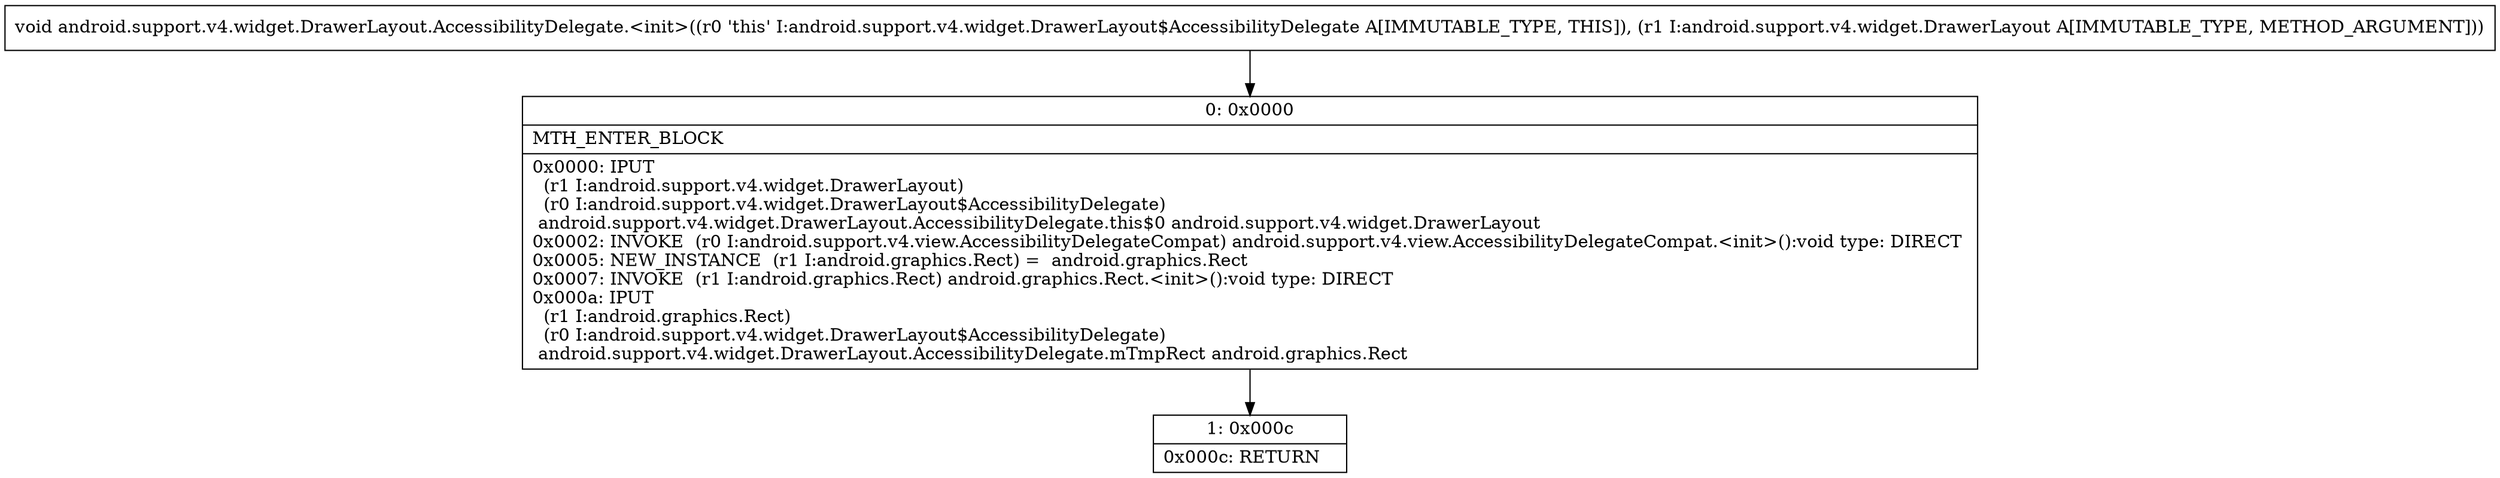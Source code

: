 digraph "CFG forandroid.support.v4.widget.DrawerLayout.AccessibilityDelegate.\<init\>(Landroid\/support\/v4\/widget\/DrawerLayout;)V" {
Node_0 [shape=record,label="{0\:\ 0x0000|MTH_ENTER_BLOCK\l|0x0000: IPUT  \l  (r1 I:android.support.v4.widget.DrawerLayout)\l  (r0 I:android.support.v4.widget.DrawerLayout$AccessibilityDelegate)\l android.support.v4.widget.DrawerLayout.AccessibilityDelegate.this$0 android.support.v4.widget.DrawerLayout \l0x0002: INVOKE  (r0 I:android.support.v4.view.AccessibilityDelegateCompat) android.support.v4.view.AccessibilityDelegateCompat.\<init\>():void type: DIRECT \l0x0005: NEW_INSTANCE  (r1 I:android.graphics.Rect) =  android.graphics.Rect \l0x0007: INVOKE  (r1 I:android.graphics.Rect) android.graphics.Rect.\<init\>():void type: DIRECT \l0x000a: IPUT  \l  (r1 I:android.graphics.Rect)\l  (r0 I:android.support.v4.widget.DrawerLayout$AccessibilityDelegate)\l android.support.v4.widget.DrawerLayout.AccessibilityDelegate.mTmpRect android.graphics.Rect \l}"];
Node_1 [shape=record,label="{1\:\ 0x000c|0x000c: RETURN   \l}"];
MethodNode[shape=record,label="{void android.support.v4.widget.DrawerLayout.AccessibilityDelegate.\<init\>((r0 'this' I:android.support.v4.widget.DrawerLayout$AccessibilityDelegate A[IMMUTABLE_TYPE, THIS]), (r1 I:android.support.v4.widget.DrawerLayout A[IMMUTABLE_TYPE, METHOD_ARGUMENT])) }"];
MethodNode -> Node_0;
Node_0 -> Node_1;
}


